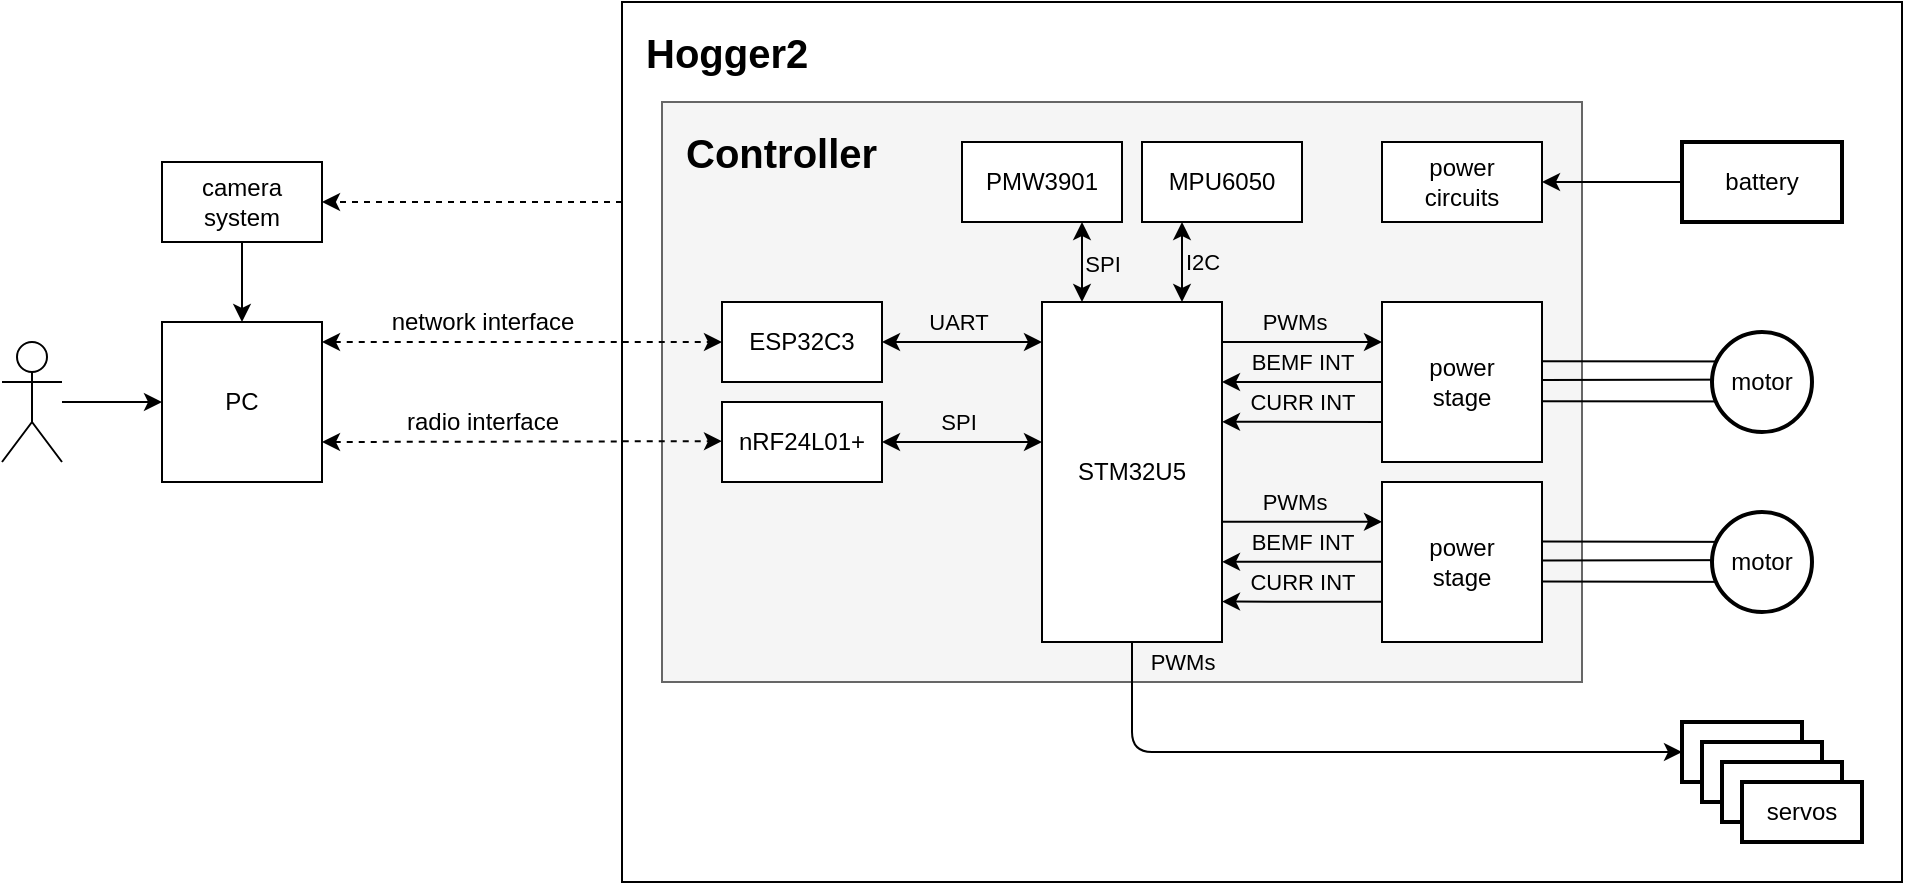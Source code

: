<mxfile>
    <diagram id="qV8_EqAvNHOPIrBKb2IX" name="Page-1">
        <mxGraphModel dx="820" dy="308" grid="1" gridSize="10" guides="1" tooltips="1" connect="1" arrows="1" fold="1" page="0" pageScale="1" pageWidth="850" pageHeight="1100" math="0" shadow="0">
            <root>
                <mxCell id="0"/>
                <mxCell id="1" parent="0"/>
                <mxCell id="72" value="" style="rounded=0;whiteSpace=wrap;html=1;labelBackgroundColor=none;strokeWidth=1;fontSize=20;" vertex="1" parent="1">
                    <mxGeometry x="270" y="240" width="640" height="440" as="geometry"/>
                </mxCell>
                <mxCell id="61" value="" style="rounded=0;whiteSpace=wrap;html=1;strokeWidth=1;fillColor=#f5f5f5;fontColor=#333333;strokeColor=#666666;" vertex="1" parent="1">
                    <mxGeometry x="290" y="290" width="460" height="290" as="geometry"/>
                </mxCell>
                <mxCell id="2" value="STM32U5" style="rounded=0;whiteSpace=wrap;html=1;" parent="1" vertex="1">
                    <mxGeometry x="480" y="390" width="90" height="170" as="geometry"/>
                </mxCell>
                <mxCell id="3" value="ESP32C3" style="rounded=0;whiteSpace=wrap;html=1;" parent="1" vertex="1">
                    <mxGeometry x="320" y="390" width="80" height="40" as="geometry"/>
                </mxCell>
                <mxCell id="4" value="nRF24L01+" style="rounded=0;whiteSpace=wrap;html=1;" parent="1" vertex="1">
                    <mxGeometry x="320" y="440" width="80" height="40" as="geometry"/>
                </mxCell>
                <mxCell id="5" value="" style="endArrow=classic;startArrow=classic;html=1;exitX=1;exitY=0.5;exitDx=0;exitDy=0;" parent="1" edge="1" source="3">
                    <mxGeometry width="50" height="50" relative="1" as="geometry">
                        <mxPoint x="420" y="410" as="sourcePoint"/>
                        <mxPoint x="480" y="410" as="targetPoint"/>
                    </mxGeometry>
                </mxCell>
                <mxCell id="7" value="UART" style="edgeLabel;html=1;align=center;verticalAlign=middle;resizable=0;points=[];labelBackgroundColor=none;" parent="5" vertex="1" connectable="0">
                    <mxGeometry x="-0.292" y="1" relative="1" as="geometry">
                        <mxPoint x="9" y="-9" as="offset"/>
                    </mxGeometry>
                </mxCell>
                <mxCell id="6" value="" style="endArrow=classic;startArrow=classic;html=1;exitX=1;exitY=0.5;exitDx=0;exitDy=0;" parent="1" edge="1" source="4">
                    <mxGeometry width="50" height="50" relative="1" as="geometry">
                        <mxPoint x="390" y="459.83" as="sourcePoint"/>
                        <mxPoint x="480" y="460" as="targetPoint"/>
                    </mxGeometry>
                </mxCell>
                <mxCell id="8" value="SPI" style="edgeLabel;html=1;align=center;verticalAlign=middle;resizable=0;points=[];labelBackgroundColor=none;" parent="6" vertex="1" connectable="0">
                    <mxGeometry x="-0.267" relative="1" as="geometry">
                        <mxPoint x="8" y="-10" as="offset"/>
                    </mxGeometry>
                </mxCell>
                <mxCell id="9" value="" style="shape=umlActor;verticalLabelPosition=bottom;verticalAlign=top;html=1;outlineConnect=0;" parent="1" vertex="1">
                    <mxGeometry x="-40" y="410" width="30" height="60" as="geometry"/>
                </mxCell>
                <mxCell id="10" value="PC" style="rounded=0;whiteSpace=wrap;html=1;" vertex="1" parent="1">
                    <mxGeometry x="40" y="400" width="80" height="80" as="geometry"/>
                </mxCell>
                <mxCell id="11" value="" style="endArrow=classic;startArrow=none;html=1;entryX=0;entryY=0.5;entryDx=0;entryDy=0;startFill=0;" edge="1" parent="1" source="9" target="10">
                    <mxGeometry width="50" height="50" relative="1" as="geometry">
                        <mxPoint x="75" y="530" as="sourcePoint"/>
                        <mxPoint x="75" y="480" as="targetPoint"/>
                    </mxGeometry>
                </mxCell>
                <mxCell id="15" value="" style="endArrow=classic;startArrow=classic;html=1;dashed=1;entryX=0;entryY=0.5;entryDx=0;entryDy=0;" edge="1" parent="1" target="3">
                    <mxGeometry width="50" height="50" relative="1" as="geometry">
                        <mxPoint x="120" y="410" as="sourcePoint"/>
                        <mxPoint x="310" y="409.58" as="targetPoint"/>
                    </mxGeometry>
                </mxCell>
                <mxCell id="75" value="network interface" style="edgeLabel;html=1;align=center;verticalAlign=middle;resizable=0;points=[];fontSize=12;" vertex="1" connectable="0" parent="15">
                    <mxGeometry x="-0.409" y="2" relative="1" as="geometry">
                        <mxPoint x="21" y="-8" as="offset"/>
                    </mxGeometry>
                </mxCell>
                <mxCell id="16" value="MPU6050" style="rounded=0;whiteSpace=wrap;html=1;" vertex="1" parent="1">
                    <mxGeometry x="530" y="310" width="80" height="40" as="geometry"/>
                </mxCell>
                <mxCell id="17" value="PMW3901" style="rounded=0;whiteSpace=wrap;html=1;" vertex="1" parent="1">
                    <mxGeometry x="440" y="310" width="80" height="40" as="geometry"/>
                </mxCell>
                <mxCell id="18" value="" style="endArrow=classic;startArrow=classic;html=1;" edge="1" parent="1">
                    <mxGeometry width="50" height="50" relative="1" as="geometry">
                        <mxPoint x="500" y="390" as="sourcePoint"/>
                        <mxPoint x="500" y="350" as="targetPoint"/>
                    </mxGeometry>
                </mxCell>
                <mxCell id="21" value="SPI" style="edgeLabel;html=1;align=center;verticalAlign=middle;resizable=0;points=[];labelBackgroundColor=none;" vertex="1" connectable="0" parent="18">
                    <mxGeometry x="-0.38" relative="1" as="geometry">
                        <mxPoint x="10" y="-7" as="offset"/>
                    </mxGeometry>
                </mxCell>
                <mxCell id="19" value="" style="endArrow=classic;startArrow=classic;html=1;" edge="1" parent="1">
                    <mxGeometry width="50" height="50" relative="1" as="geometry">
                        <mxPoint x="550" y="390" as="sourcePoint"/>
                        <mxPoint x="550" y="350" as="targetPoint"/>
                    </mxGeometry>
                </mxCell>
                <mxCell id="20" value="I2C" style="edgeLabel;html=1;align=center;verticalAlign=middle;resizable=0;points=[];labelBackgroundColor=none;" vertex="1" connectable="0" parent="19">
                    <mxGeometry x="-0.24" y="-1" relative="1" as="geometry">
                        <mxPoint x="9" y="-5" as="offset"/>
                    </mxGeometry>
                </mxCell>
                <mxCell id="22" value="power&lt;br&gt;stage" style="rounded=0;whiteSpace=wrap;html=1;" vertex="1" parent="1">
                    <mxGeometry x="650" y="390" width="80" height="80" as="geometry"/>
                </mxCell>
                <mxCell id="23" value="power&lt;br&gt;stage" style="rounded=0;whiteSpace=wrap;html=1;" vertex="1" parent="1">
                    <mxGeometry x="650" y="480" width="80" height="80" as="geometry"/>
                </mxCell>
                <mxCell id="24" value="" style="endArrow=classic;html=1;" edge="1" parent="1">
                    <mxGeometry width="50" height="50" relative="1" as="geometry">
                        <mxPoint x="570" y="410" as="sourcePoint"/>
                        <mxPoint x="650" y="410" as="targetPoint"/>
                    </mxGeometry>
                </mxCell>
                <mxCell id="26" value="PWMs" style="edgeLabel;html=1;align=center;verticalAlign=middle;resizable=0;points=[];labelBackgroundColor=none;" vertex="1" connectable="0" parent="24">
                    <mxGeometry x="-0.453" relative="1" as="geometry">
                        <mxPoint x="14" y="-10" as="offset"/>
                    </mxGeometry>
                </mxCell>
                <mxCell id="28" value="" style="endArrow=classic;html=1;" edge="1" parent="1">
                    <mxGeometry width="50" height="50" relative="1" as="geometry">
                        <mxPoint x="650" y="430" as="sourcePoint"/>
                        <mxPoint x="570" y="430" as="targetPoint"/>
                    </mxGeometry>
                </mxCell>
                <mxCell id="30" value="BEMF INT" style="edgeLabel;html=1;align=center;verticalAlign=middle;resizable=0;points=[];labelBackgroundColor=none;" vertex="1" connectable="0" parent="28">
                    <mxGeometry x="0.347" y="2" relative="1" as="geometry">
                        <mxPoint x="14" y="-12" as="offset"/>
                    </mxGeometry>
                </mxCell>
                <mxCell id="32" value="" style="endArrow=classic;html=1;" edge="1" parent="1">
                    <mxGeometry width="50" height="50" relative="1" as="geometry">
                        <mxPoint x="650" y="450" as="sourcePoint"/>
                        <mxPoint x="570" y="449.89" as="targetPoint"/>
                    </mxGeometry>
                </mxCell>
                <mxCell id="33" value="CURR INT" style="edgeLabel;html=1;align=center;verticalAlign=middle;resizable=0;points=[];labelBackgroundColor=none;" vertex="1" connectable="0" parent="32">
                    <mxGeometry x="0.347" y="2" relative="1" as="geometry">
                        <mxPoint x="14" y="-12" as="offset"/>
                    </mxGeometry>
                </mxCell>
                <mxCell id="34" value="" style="endArrow=classic;html=1;" edge="1" parent="1">
                    <mxGeometry width="50" height="50" relative="1" as="geometry">
                        <mxPoint x="570" y="499.89" as="sourcePoint"/>
                        <mxPoint x="650" y="499.89" as="targetPoint"/>
                    </mxGeometry>
                </mxCell>
                <mxCell id="35" value="PWMs" style="edgeLabel;html=1;align=center;verticalAlign=middle;resizable=0;points=[];labelBackgroundColor=none;" vertex="1" connectable="0" parent="34">
                    <mxGeometry x="-0.453" relative="1" as="geometry">
                        <mxPoint x="14" y="-10" as="offset"/>
                    </mxGeometry>
                </mxCell>
                <mxCell id="36" value="" style="endArrow=classic;html=1;" edge="1" parent="1">
                    <mxGeometry width="50" height="50" relative="1" as="geometry">
                        <mxPoint x="650" y="519.89" as="sourcePoint"/>
                        <mxPoint x="570" y="519.89" as="targetPoint"/>
                    </mxGeometry>
                </mxCell>
                <mxCell id="37" value="BEMF INT" style="edgeLabel;html=1;align=center;verticalAlign=middle;resizable=0;points=[];labelBackgroundColor=none;" vertex="1" connectable="0" parent="36">
                    <mxGeometry x="0.347" y="2" relative="1" as="geometry">
                        <mxPoint x="14" y="-12" as="offset"/>
                    </mxGeometry>
                </mxCell>
                <mxCell id="38" value="" style="endArrow=classic;html=1;" edge="1" parent="1">
                    <mxGeometry width="50" height="50" relative="1" as="geometry">
                        <mxPoint x="650" y="539.89" as="sourcePoint"/>
                        <mxPoint x="570" y="539.78" as="targetPoint"/>
                    </mxGeometry>
                </mxCell>
                <mxCell id="39" value="CURR INT" style="edgeLabel;html=1;align=center;verticalAlign=middle;resizable=0;points=[];labelBackgroundColor=none;" vertex="1" connectable="0" parent="38">
                    <mxGeometry x="0.347" y="2" relative="1" as="geometry">
                        <mxPoint x="14" y="-12" as="offset"/>
                    </mxGeometry>
                </mxCell>
                <mxCell id="48" value="" style="endArrow=none;html=1;" edge="1" parent="1">
                    <mxGeometry width="50" height="50" relative="1" as="geometry">
                        <mxPoint x="730" y="439.6" as="sourcePoint"/>
                        <mxPoint x="850" y="439.8" as="targetPoint"/>
                    </mxGeometry>
                </mxCell>
                <mxCell id="49" value="" style="endArrow=none;html=1;" edge="1" parent="1">
                    <mxGeometry width="50" height="50" relative="1" as="geometry">
                        <mxPoint x="730" y="429.03" as="sourcePoint"/>
                        <mxPoint x="850" y="428.8" as="targetPoint"/>
                    </mxGeometry>
                </mxCell>
                <mxCell id="50" value="" style="endArrow=none;html=1;" edge="1" parent="1">
                    <mxGeometry width="50" height="50" relative="1" as="geometry">
                        <mxPoint x="730" y="419.6" as="sourcePoint"/>
                        <mxPoint x="850" y="419.8" as="targetPoint"/>
                    </mxGeometry>
                </mxCell>
                <mxCell id="40" value="motor" style="ellipse;whiteSpace=wrap;html=1;aspect=fixed;strokeWidth=2;" vertex="1" parent="1">
                    <mxGeometry x="815" y="405" width="50" height="50" as="geometry"/>
                </mxCell>
                <mxCell id="55" value="" style="rounded=0;whiteSpace=wrap;html=1;strokeWidth=2;" vertex="1" parent="1">
                    <mxGeometry x="800" y="600" width="60" height="30" as="geometry"/>
                </mxCell>
                <mxCell id="56" value="" style="rounded=0;whiteSpace=wrap;html=1;strokeWidth=2;" vertex="1" parent="1">
                    <mxGeometry x="810" y="610" width="60" height="30" as="geometry"/>
                </mxCell>
                <mxCell id="57" value="" style="rounded=0;whiteSpace=wrap;html=1;strokeWidth=2;" vertex="1" parent="1">
                    <mxGeometry x="820" y="620" width="60" height="30" as="geometry"/>
                </mxCell>
                <mxCell id="58" value="servos" style="rounded=0;whiteSpace=wrap;html=1;strokeWidth=2;" vertex="1" parent="1">
                    <mxGeometry x="830" y="630" width="60" height="30" as="geometry"/>
                </mxCell>
                <mxCell id="59" value="" style="endArrow=classic;html=1;entryX=0;entryY=0.5;entryDx=0;entryDy=0;exitX=0.5;exitY=1;exitDx=0;exitDy=0;" edge="1" parent="1" source="2" target="55">
                    <mxGeometry width="50" height="50" relative="1" as="geometry">
                        <mxPoint x="730" y="640" as="sourcePoint"/>
                        <mxPoint x="780" y="590" as="targetPoint"/>
                        <Array as="points">
                            <mxPoint x="525" y="615"/>
                        </Array>
                    </mxGeometry>
                </mxCell>
                <mxCell id="60" value="PWMs" style="edgeLabel;html=1;align=center;verticalAlign=middle;resizable=0;points=[];labelBackgroundColor=none;" vertex="1" connectable="0" parent="59">
                    <mxGeometry x="-0.479" y="2" relative="1" as="geometry">
                        <mxPoint x="-6" y="-43" as="offset"/>
                    </mxGeometry>
                </mxCell>
                <mxCell id="66" value="" style="endArrow=classic;startArrow=classic;html=1;dashed=1;entryX=0;entryY=0.5;entryDx=0;entryDy=0;" edge="1" parent="1">
                    <mxGeometry width="50" height="50" relative="1" as="geometry">
                        <mxPoint x="120" y="460" as="sourcePoint"/>
                        <mxPoint x="320" y="459.58" as="targetPoint"/>
                    </mxGeometry>
                </mxCell>
                <mxCell id="77" value="radio interface" style="edgeLabel;html=1;align=center;verticalAlign=middle;resizable=0;points=[];fontSize=12;" vertex="1" connectable="0" parent="66">
                    <mxGeometry x="-0.114" y="2" relative="1" as="geometry">
                        <mxPoint x="-9" y="-8" as="offset"/>
                    </mxGeometry>
                </mxCell>
                <mxCell id="68" value="&lt;b&gt;&lt;font style=&quot;font-size: 20px;&quot;&gt;Controller&lt;/font&gt;&lt;/b&gt;" style="text;html=1;strokeColor=none;fillColor=none;align=left;verticalAlign=middle;whiteSpace=wrap;rounded=0;labelBackgroundColor=none;strokeWidth=1;" vertex="1" parent="1">
                    <mxGeometry x="300" y="300" width="110" height="30" as="geometry"/>
                </mxCell>
                <mxCell id="69" value="power&lt;br&gt;circuits" style="rounded=0;whiteSpace=wrap;html=1;" vertex="1" parent="1">
                    <mxGeometry x="650" y="310" width="80" height="40" as="geometry"/>
                </mxCell>
                <mxCell id="70" value="battery" style="rounded=0;whiteSpace=wrap;html=1;strokeWidth=2;" vertex="1" parent="1">
                    <mxGeometry x="800" y="310" width="80" height="40" as="geometry"/>
                </mxCell>
                <mxCell id="71" value="" style="endArrow=classic;html=1;fontSize=20;exitX=0;exitY=0.5;exitDx=0;exitDy=0;entryX=1;entryY=0.5;entryDx=0;entryDy=0;" edge="1" parent="1" source="70" target="69">
                    <mxGeometry width="50" height="50" relative="1" as="geometry">
                        <mxPoint x="590" y="440" as="sourcePoint"/>
                        <mxPoint x="640" y="390" as="targetPoint"/>
                    </mxGeometry>
                </mxCell>
                <mxCell id="73" value="&lt;b&gt;&lt;font style=&quot;font-size: 20px;&quot;&gt;Hogger2&lt;/font&gt;&lt;/b&gt;" style="text;html=1;strokeColor=none;fillColor=none;align=left;verticalAlign=middle;whiteSpace=wrap;rounded=0;labelBackgroundColor=none;strokeWidth=1;" vertex="1" parent="1">
                    <mxGeometry x="280" y="250" width="110" height="30" as="geometry"/>
                </mxCell>
                <mxCell id="74" value="camera&lt;br style=&quot;font-size: 12px;&quot;&gt;system" style="rounded=0;whiteSpace=wrap;html=1;labelBackgroundColor=none;strokeWidth=1;fontSize=12;" vertex="1" parent="1">
                    <mxGeometry x="40" y="320" width="80" height="40" as="geometry"/>
                </mxCell>
                <mxCell id="78" value="" style="endArrow=classic;html=1;fontSize=12;dashed=1;entryX=1;entryY=0.5;entryDx=0;entryDy=0;" edge="1" parent="1" target="74">
                    <mxGeometry width="50" height="50" relative="1" as="geometry">
                        <mxPoint x="270" y="340" as="sourcePoint"/>
                        <mxPoint x="180" y="514.71" as="targetPoint"/>
                    </mxGeometry>
                </mxCell>
                <mxCell id="79" value="" style="endArrow=classic;html=1;fontSize=12;exitX=0.5;exitY=1;exitDx=0;exitDy=0;entryX=0.5;entryY=0;entryDx=0;entryDy=0;" edge="1" parent="1" source="74" target="10">
                    <mxGeometry width="50" height="50" relative="1" as="geometry">
                        <mxPoint x="180" y="430" as="sourcePoint"/>
                        <mxPoint x="230" y="380" as="targetPoint"/>
                    </mxGeometry>
                </mxCell>
                <mxCell id="81" value="" style="endArrow=none;html=1;" edge="1" parent="1">
                    <mxGeometry width="50" height="50" relative="1" as="geometry">
                        <mxPoint x="730" y="529.8" as="sourcePoint"/>
                        <mxPoint x="850" y="530" as="targetPoint"/>
                    </mxGeometry>
                </mxCell>
                <mxCell id="82" value="" style="endArrow=none;html=1;" edge="1" parent="1">
                    <mxGeometry width="50" height="50" relative="1" as="geometry">
                        <mxPoint x="730" y="519.23" as="sourcePoint"/>
                        <mxPoint x="850" y="519" as="targetPoint"/>
                    </mxGeometry>
                </mxCell>
                <mxCell id="83" value="" style="endArrow=none;html=1;" edge="1" parent="1">
                    <mxGeometry width="50" height="50" relative="1" as="geometry">
                        <mxPoint x="730" y="509.8" as="sourcePoint"/>
                        <mxPoint x="850" y="510" as="targetPoint"/>
                    </mxGeometry>
                </mxCell>
                <mxCell id="41" value="motor" style="ellipse;whiteSpace=wrap;html=1;aspect=fixed;strokeWidth=2;" vertex="1" parent="1">
                    <mxGeometry x="815" y="495" width="50" height="50" as="geometry"/>
                </mxCell>
            </root>
        </mxGraphModel>
    </diagram>
</mxfile>